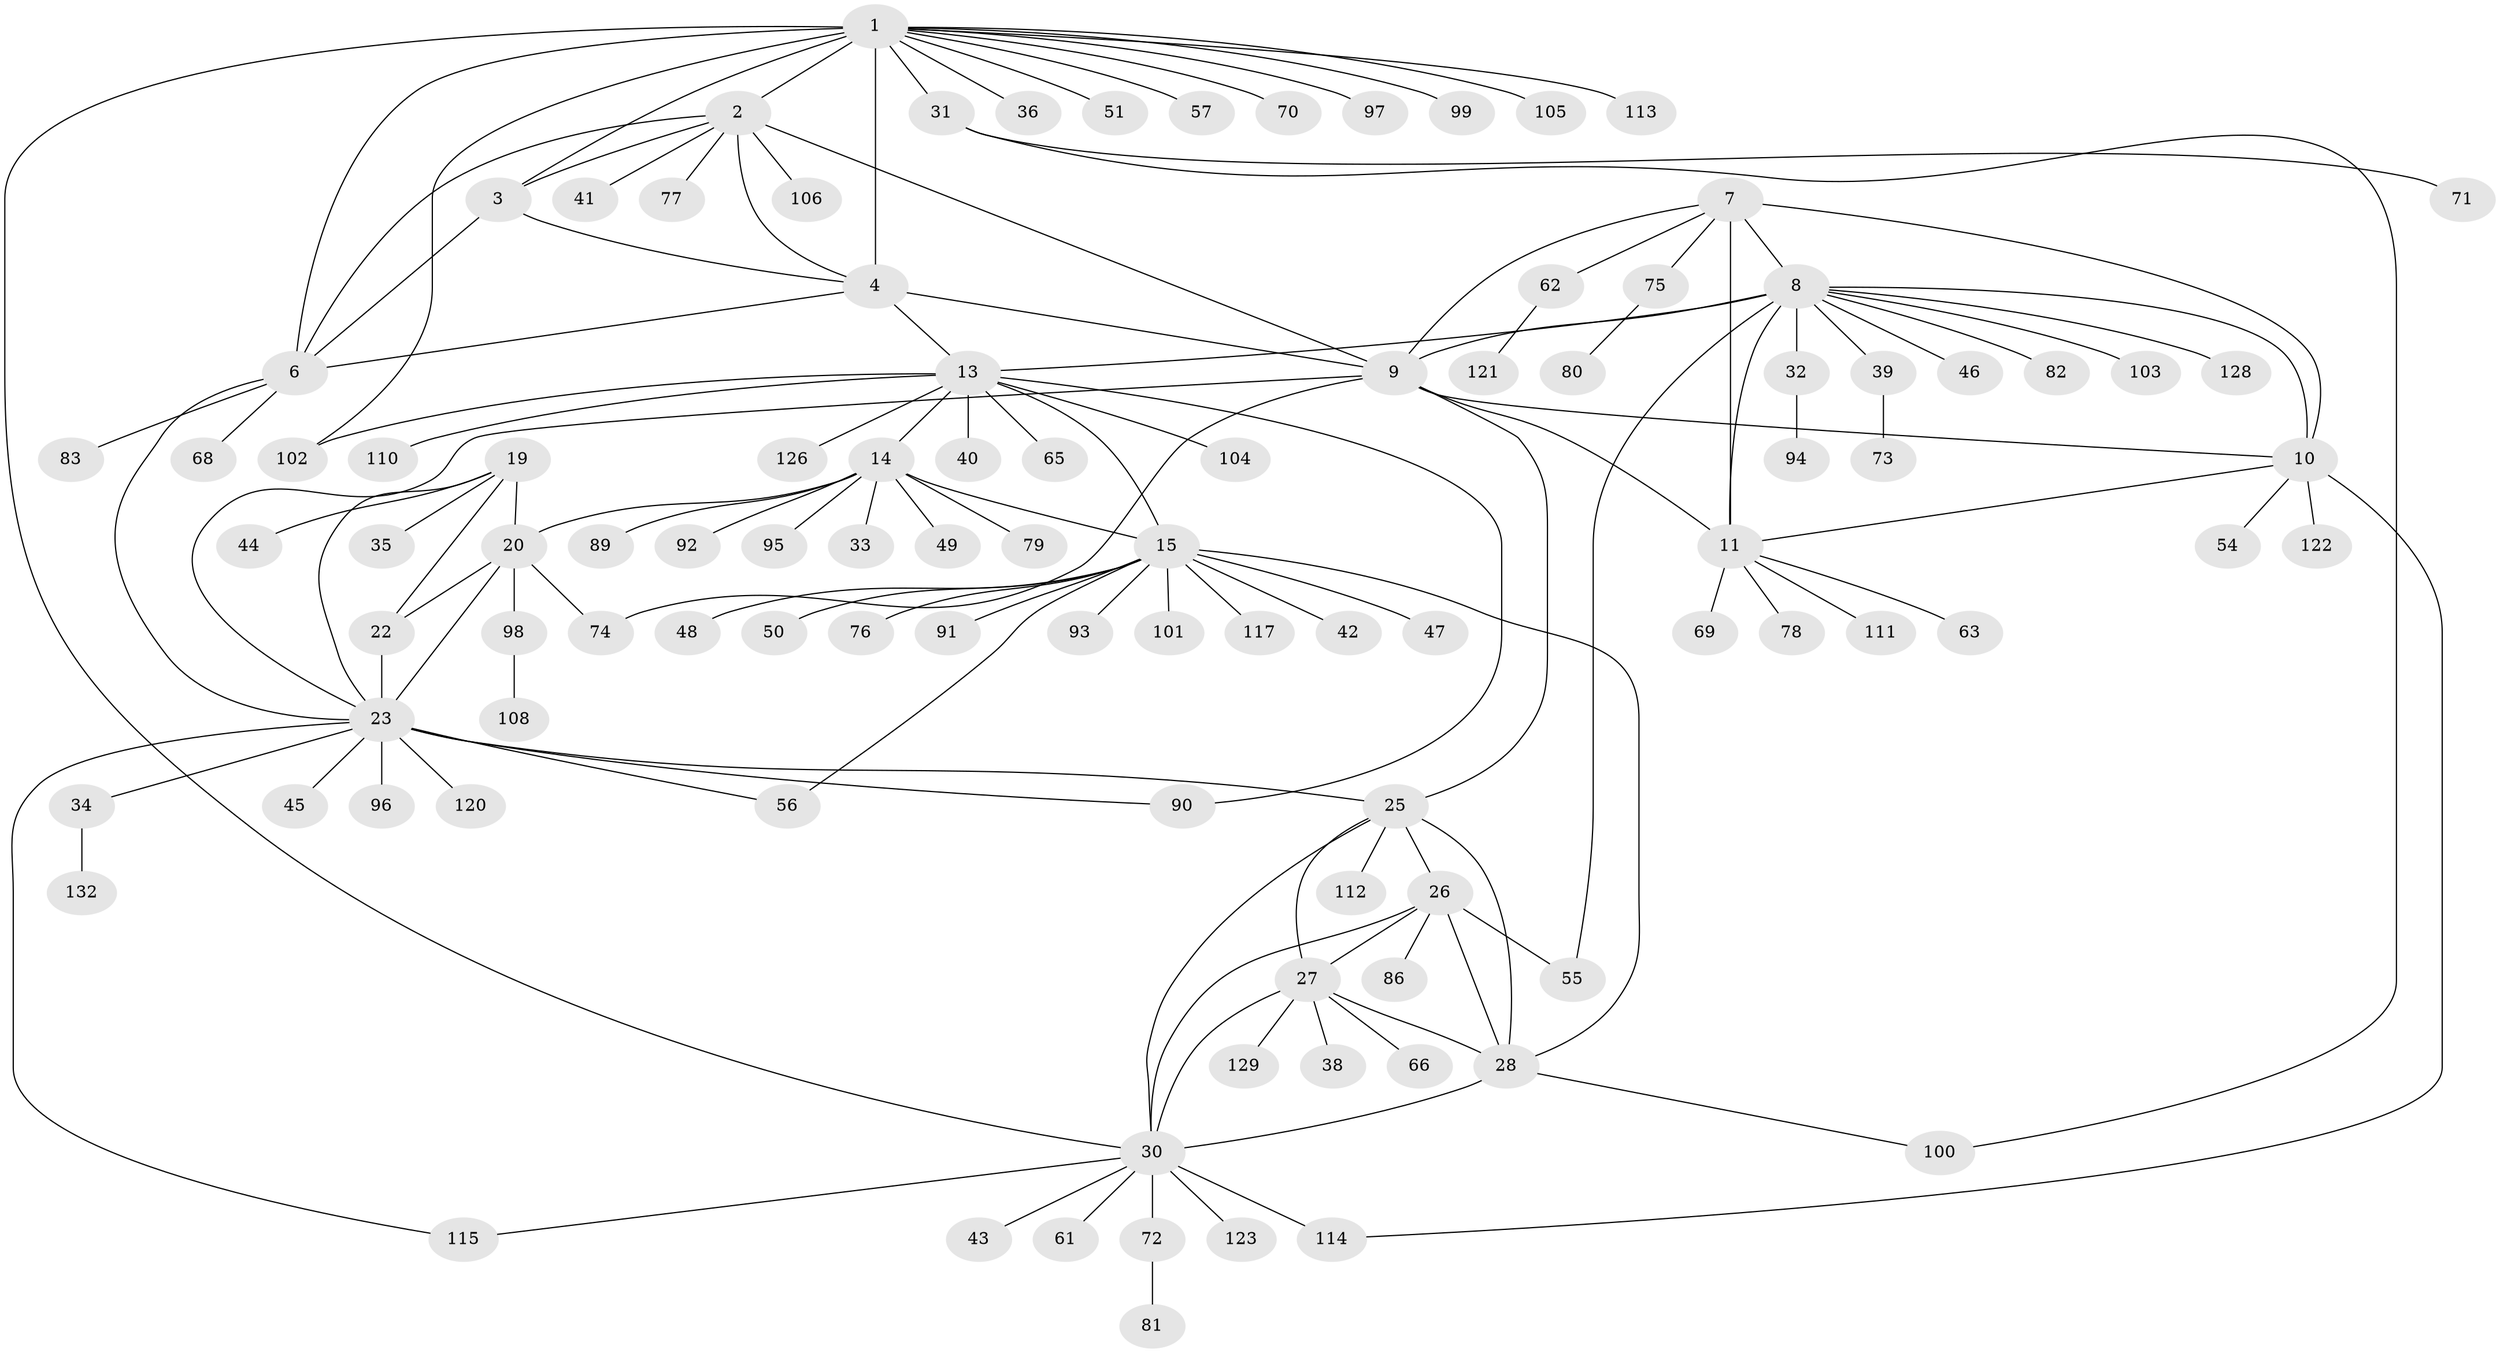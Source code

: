 // Generated by graph-tools (version 1.1) at 2025/24/03/03/25 07:24:16]
// undirected, 102 vertices, 138 edges
graph export_dot {
graph [start="1"]
  node [color=gray90,style=filled];
  1 [super="+5"];
  2;
  3;
  4 [super="+64"];
  6 [super="+87"];
  7 [super="+119"];
  8 [super="+12"];
  9 [super="+84"];
  10 [super="+37"];
  11 [super="+53"];
  13 [super="+18"];
  14 [super="+17"];
  15 [super="+16"];
  19 [super="+109"];
  20 [super="+21"];
  22;
  23 [super="+24"];
  25 [super="+52"];
  26 [super="+118"];
  27 [super="+124"];
  28 [super="+29"];
  30 [super="+59"];
  31;
  32;
  33;
  34;
  35;
  36;
  38;
  39 [super="+88"];
  40;
  41;
  42;
  43;
  44 [super="+58"];
  45;
  46;
  47;
  48;
  49 [super="+60"];
  50;
  51;
  54;
  55;
  56 [super="+67"];
  57;
  61 [super="+130"];
  62;
  63;
  65;
  66;
  68;
  69;
  70;
  71;
  72 [super="+107"];
  73 [super="+131"];
  74;
  75;
  76;
  77;
  78 [super="+85"];
  79;
  80;
  81 [super="+116"];
  82;
  83;
  86;
  89;
  90;
  91;
  92;
  93;
  94;
  95;
  96;
  97;
  98;
  99 [super="+127"];
  100;
  101;
  102;
  103;
  104;
  105;
  106;
  108;
  110;
  111;
  112;
  113;
  114 [super="+125"];
  115;
  117;
  120;
  121;
  122;
  123;
  126;
  128;
  129;
  132;
  1 -- 2 [weight=2];
  1 -- 3 [weight=2];
  1 -- 4 [weight=2];
  1 -- 6 [weight=2];
  1 -- 31;
  1 -- 36;
  1 -- 51;
  1 -- 57;
  1 -- 70;
  1 -- 97;
  1 -- 102;
  1 -- 105;
  1 -- 113;
  1 -- 99;
  1 -- 30;
  2 -- 3;
  2 -- 4;
  2 -- 6;
  2 -- 41;
  2 -- 77;
  2 -- 106;
  2 -- 9;
  3 -- 4;
  3 -- 6;
  4 -- 6;
  4 -- 9;
  4 -- 13;
  6 -- 68;
  6 -- 83;
  6 -- 23;
  7 -- 8 [weight=2];
  7 -- 9;
  7 -- 10;
  7 -- 11;
  7 -- 62;
  7 -- 75;
  8 -- 9 [weight=2];
  8 -- 10 [weight=2];
  8 -- 11 [weight=2];
  8 -- 103;
  8 -- 128;
  8 -- 32;
  8 -- 39;
  8 -- 13;
  8 -- 46;
  8 -- 82;
  8 -- 55;
  9 -- 10;
  9 -- 11;
  9 -- 25;
  9 -- 74;
  9 -- 23;
  10 -- 11;
  10 -- 54;
  10 -- 122;
  10 -- 114;
  11 -- 63;
  11 -- 69;
  11 -- 78;
  11 -- 111;
  13 -- 14 [weight=4];
  13 -- 15 [weight=4];
  13 -- 40;
  13 -- 104;
  13 -- 126;
  13 -- 65;
  13 -- 102;
  13 -- 110;
  13 -- 90;
  14 -- 15 [weight=4];
  14 -- 33;
  14 -- 49;
  14 -- 92;
  14 -- 95;
  14 -- 20;
  14 -- 79;
  14 -- 89;
  15 -- 42;
  15 -- 50;
  15 -- 76;
  15 -- 91;
  15 -- 93;
  15 -- 117;
  15 -- 48;
  15 -- 47;
  15 -- 101;
  15 -- 56;
  15 -- 28;
  19 -- 20 [weight=2];
  19 -- 22;
  19 -- 23 [weight=2];
  19 -- 35;
  19 -- 44;
  20 -- 22 [weight=2];
  20 -- 23 [weight=4];
  20 -- 98;
  20 -- 74;
  22 -- 23 [weight=2];
  23 -- 34;
  23 -- 96;
  23 -- 120;
  23 -- 90;
  23 -- 45;
  23 -- 115;
  23 -- 25;
  23 -- 56;
  25 -- 26;
  25 -- 27;
  25 -- 28 [weight=2];
  25 -- 30;
  25 -- 112;
  26 -- 27;
  26 -- 28 [weight=2];
  26 -- 30;
  26 -- 55;
  26 -- 86;
  27 -- 28 [weight=2];
  27 -- 30;
  27 -- 38;
  27 -- 66;
  27 -- 129;
  28 -- 30 [weight=2];
  28 -- 100;
  30 -- 43;
  30 -- 61;
  30 -- 72;
  30 -- 114 [weight=2];
  30 -- 115;
  30 -- 123;
  31 -- 71;
  31 -- 100;
  32 -- 94;
  34 -- 132;
  39 -- 73;
  62 -- 121;
  72 -- 81;
  75 -- 80;
  98 -- 108;
}
